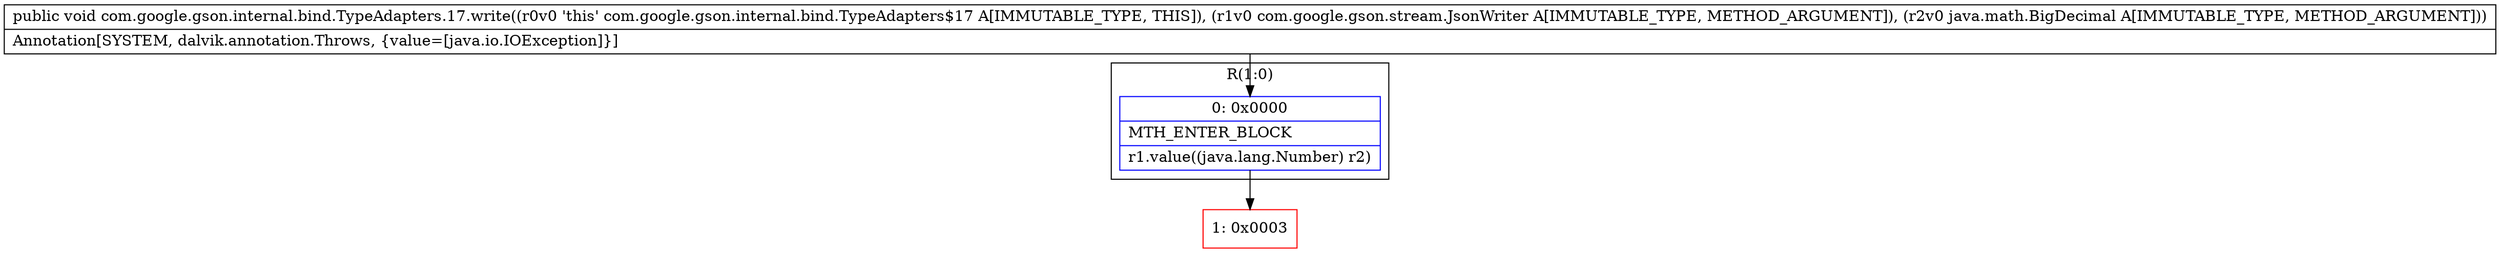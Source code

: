 digraph "CFG forcom.google.gson.internal.bind.TypeAdapters.17.write(Lcom\/google\/gson\/stream\/JsonWriter;Ljava\/math\/BigDecimal;)V" {
subgraph cluster_Region_1622029416 {
label = "R(1:0)";
node [shape=record,color=blue];
Node_0 [shape=record,label="{0\:\ 0x0000|MTH_ENTER_BLOCK\l|r1.value((java.lang.Number) r2)\l}"];
}
Node_1 [shape=record,color=red,label="{1\:\ 0x0003}"];
MethodNode[shape=record,label="{public void com.google.gson.internal.bind.TypeAdapters.17.write((r0v0 'this' com.google.gson.internal.bind.TypeAdapters$17 A[IMMUTABLE_TYPE, THIS]), (r1v0 com.google.gson.stream.JsonWriter A[IMMUTABLE_TYPE, METHOD_ARGUMENT]), (r2v0 java.math.BigDecimal A[IMMUTABLE_TYPE, METHOD_ARGUMENT]))  | Annotation[SYSTEM, dalvik.annotation.Throws, \{value=[java.io.IOException]\}]\l}"];
MethodNode -> Node_0;
Node_0 -> Node_1;
}

